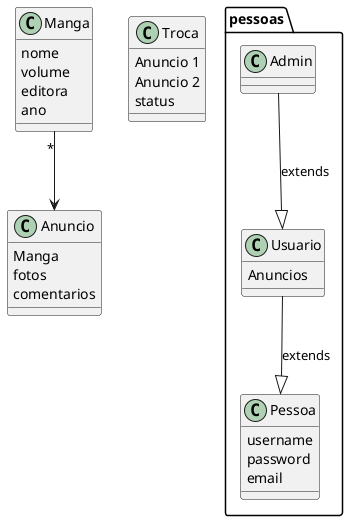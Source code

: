 @startuml



package "pessoas" {
    class Pessoa {
        username 
        password
        email

    }
    class Usuario {
        Anuncios

    }
    class Admin 

}

class Manga {
    nome 
    volume 
    editora 
    ano
}

class Troca {
    Anuncio 1
    Anuncio 2
    status 

}

class Anuncio {
    Manga 
    fotos 
    comentarios 

}

Usuario --|> Pessoa : extends
Admin  --|> Usuario : extends
Manga "*" --> Anuncio



@enduml